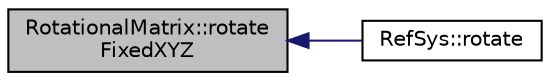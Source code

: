 digraph "RotationalMatrix::rotateFixedXYZ"
{
  edge [fontname="Helvetica",fontsize="10",labelfontname="Helvetica",labelfontsize="10"];
  node [fontname="Helvetica",fontsize="10",shape=record];
  rankdir="LR";
  Node1 [label="RotationalMatrix::rotate\lFixedXYZ",height=0.2,width=0.4,color="black", fillcolor="grey75", style="filled" fontcolor="black"];
  Node1 -> Node2 [dir="back",color="midnightblue",fontsize="10",style="solid",fontname="Helvetica"];
  Node2 [label="RefSys::rotate",height=0.2,width=0.4,color="black", fillcolor="white", style="filled",URL="$classRefSys.html#abe3f04d24545bf4c085e08d04fe2150a",tooltip="Rotates the reference system This methods rotates the reference system The origin is kept unmoved..."];
}
